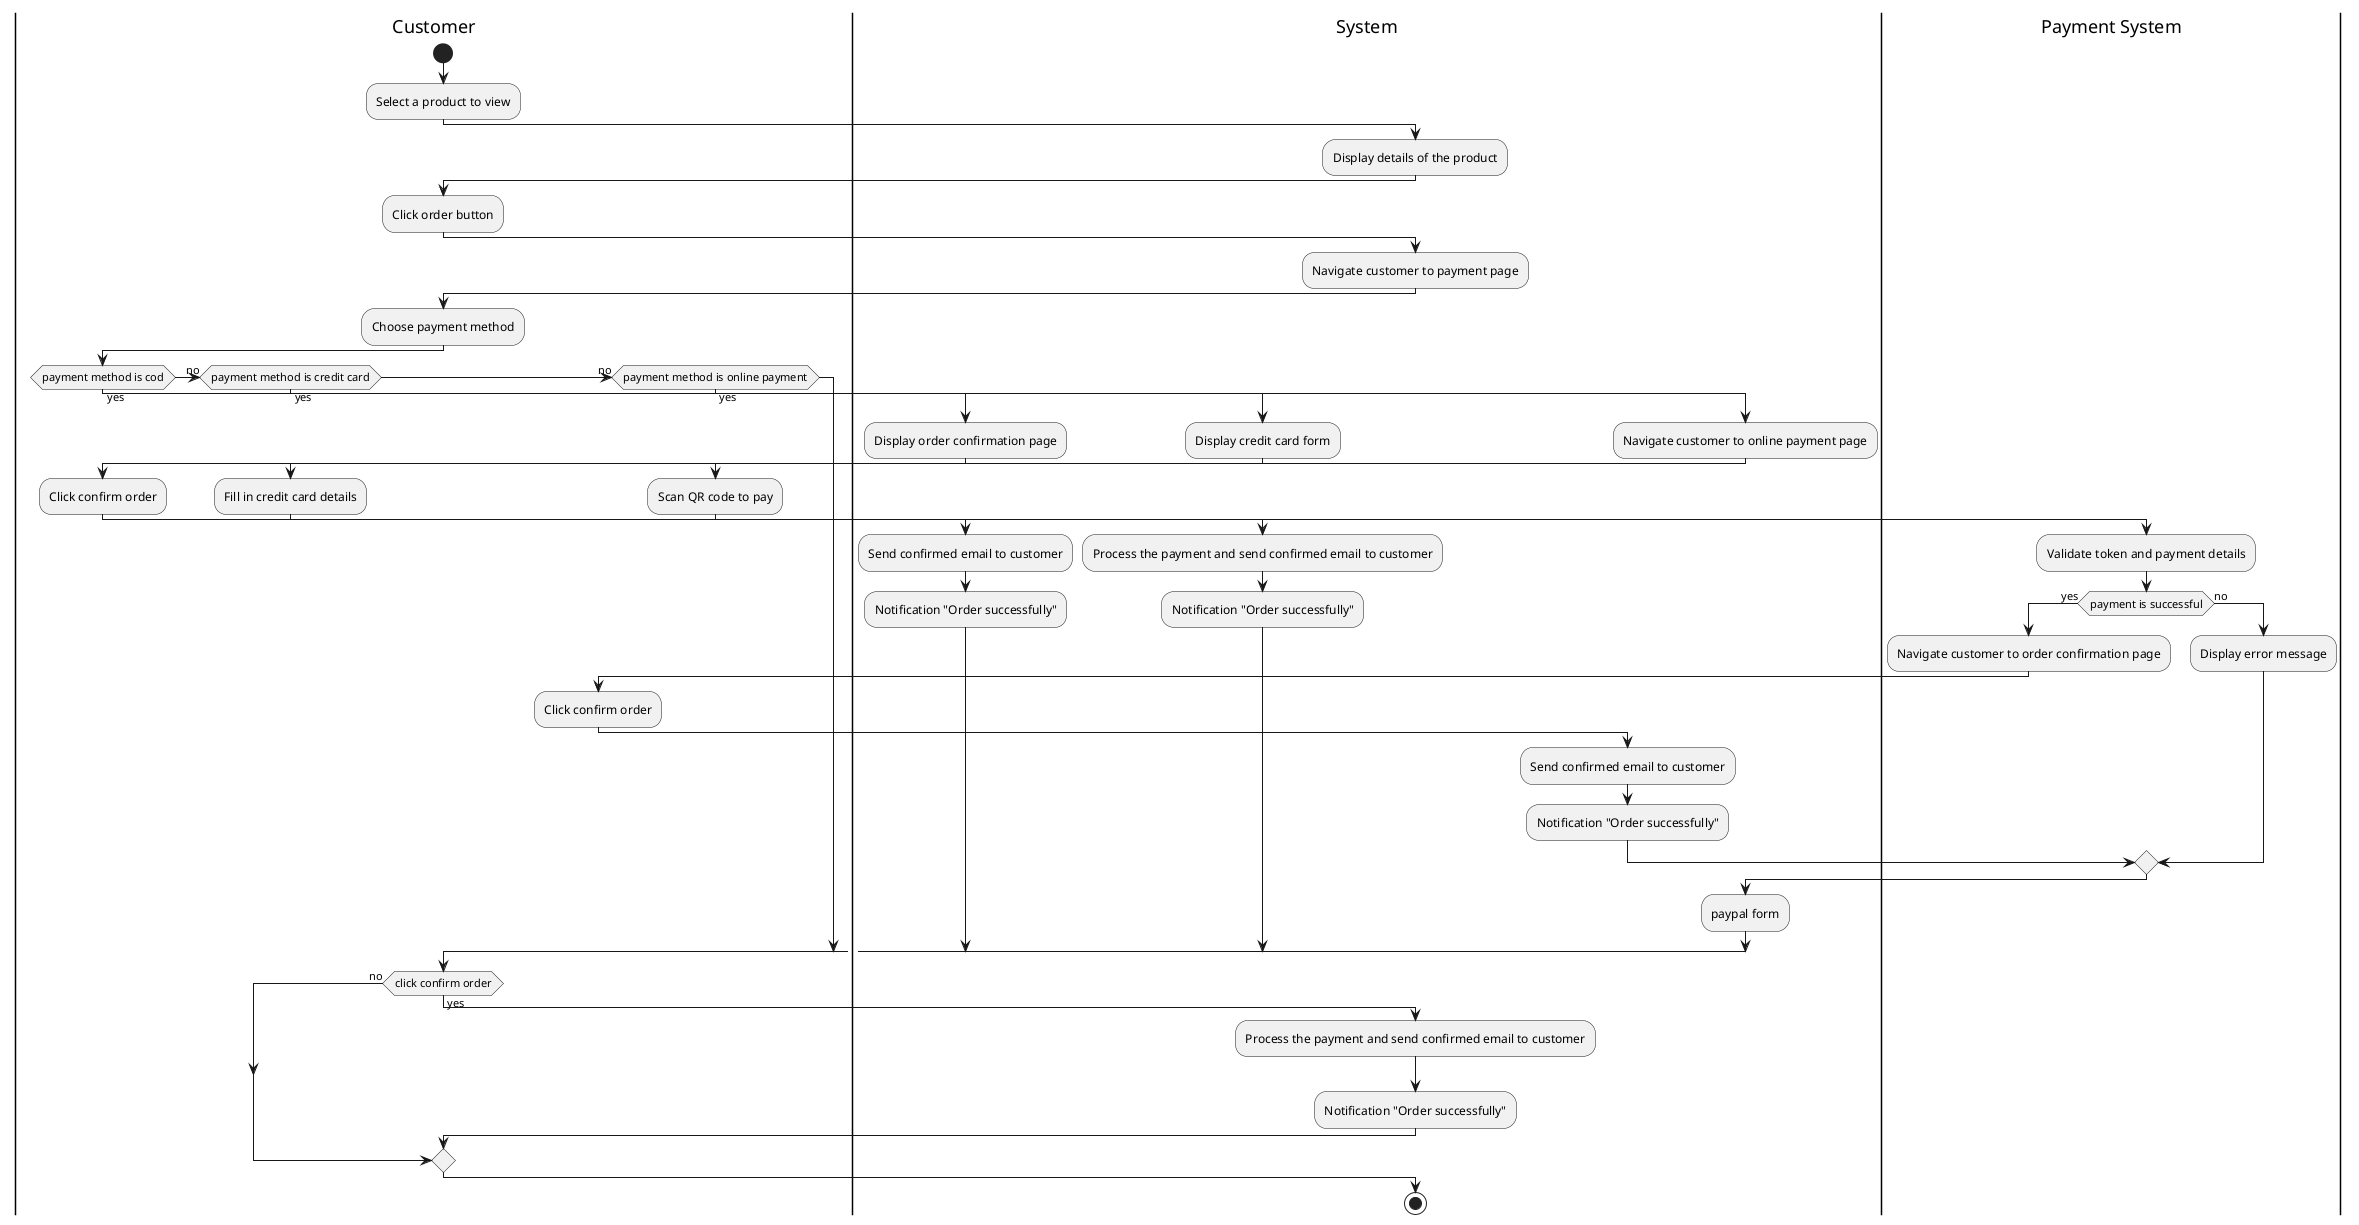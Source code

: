 @startuml Create order
|Customer|
start
:Select a product to view;
|System|
:Display details of the product;
|Customer|
:Click order button;
|System|
:Navigate customer to payment page;
|Customer|
:Choose payment method;
if (payment method is cod) then (yes)
|System|
:Display order confirmation page;
|Customer|
:Click confirm order;
|System|
:Send confirmed email to customer;
:Notification "Order successfully";
(no) elseif (payment method is credit card) then (yes)
|System|
:Display credit card form;
|Customer|
:Fill in credit card details;
|System|
:Process the payment and send confirmed email to customer;
:Notification "Order successfully";
(no) elseif (payment method is online payment) then (yes)
:Navigate customer to online payment page;
|Customer|
:Scan QR code to pay;
|Payment System|
:Validate token and payment details;
if (payment is successful) then (yes)
|Payment System|
:Navigate customer to order confirmation page;
|Customer|
:Click confirm order;
|System|
:Send confirmed email to customer;
:Notification "Order successfully";
else (no)
|Payment System|
:Display error message;
endif
|System|
:paypal form;
endif
|Customer| 
if (click confirm order) then (yes)
|System|
:Process the payment and send confirmed email to customer;
:Notification "Order successfully";
else (no)
endif
stop
@enduml